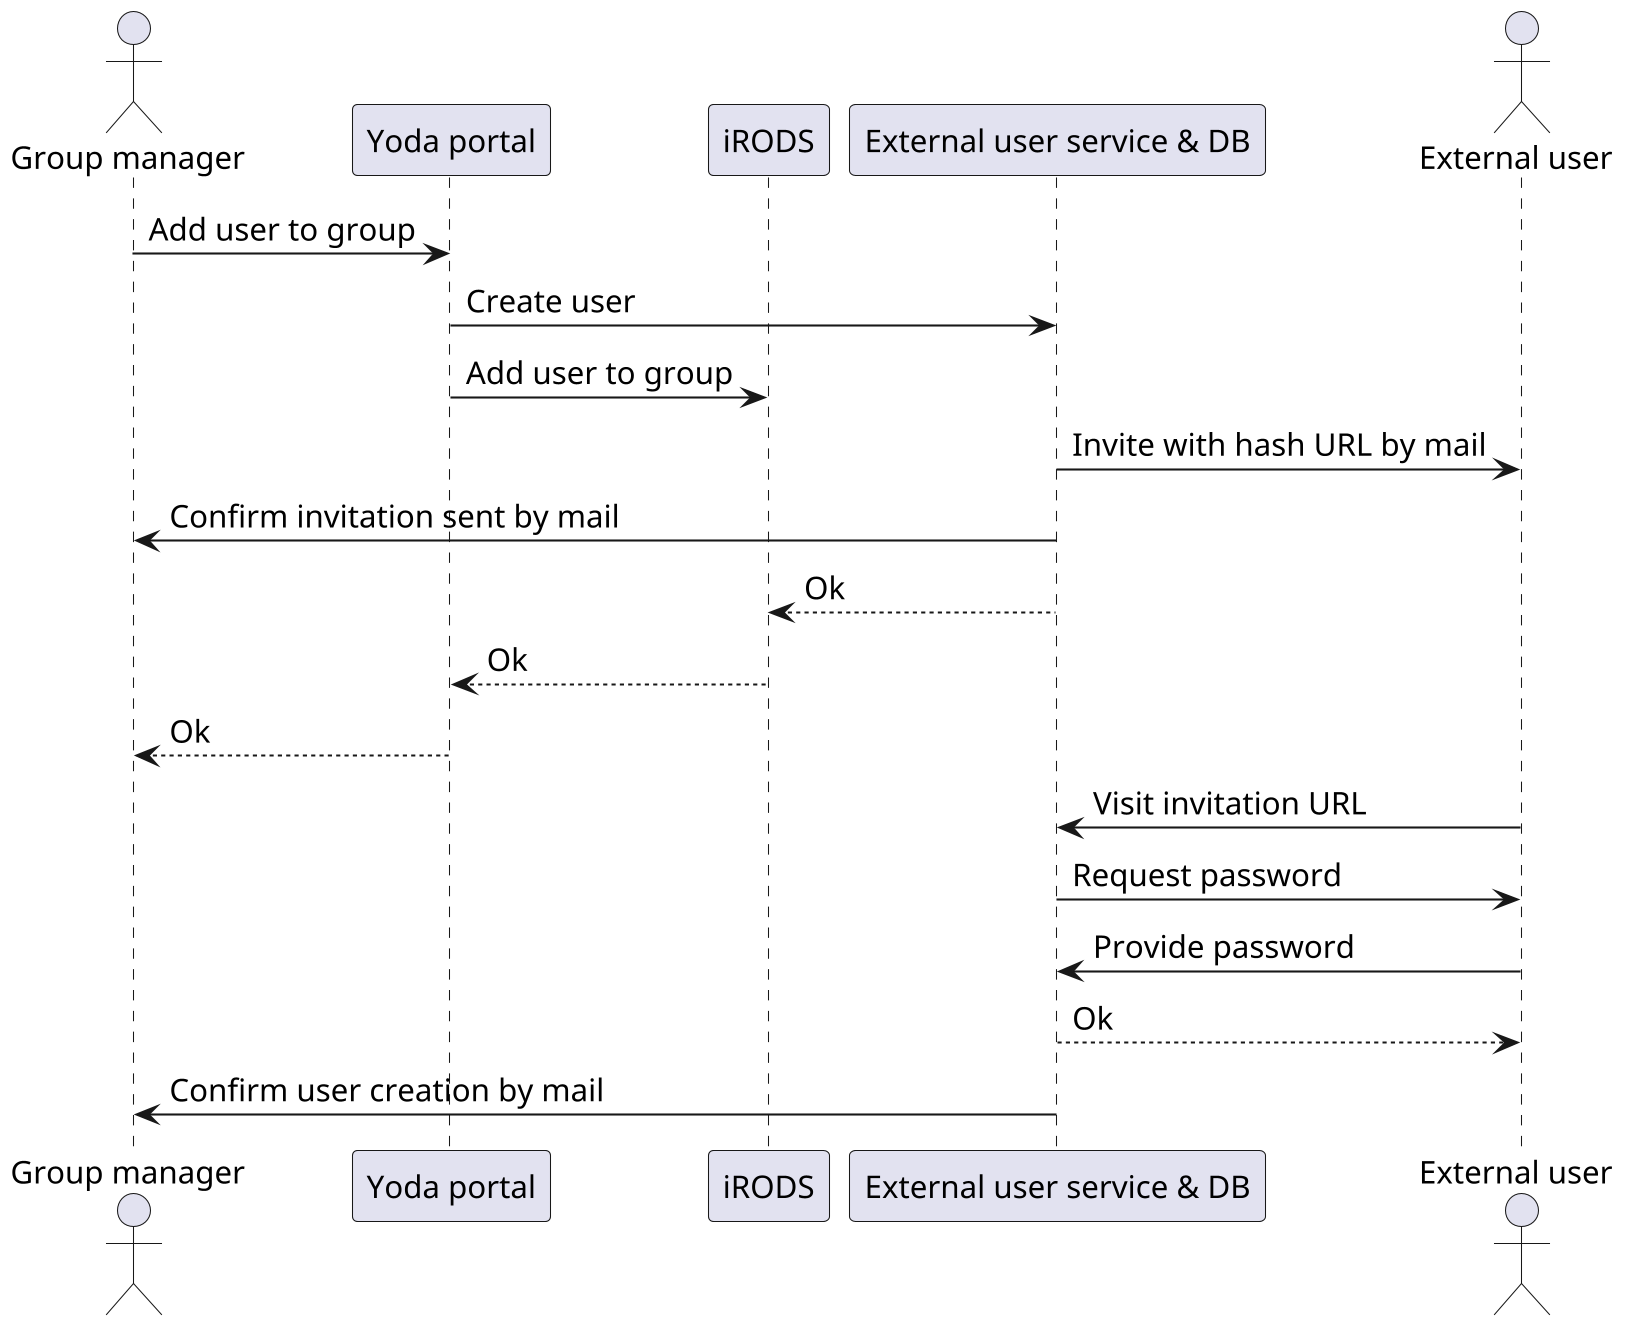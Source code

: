@startuml

skinparam defaultFontName CMU Serif
skinparam defaultFontSize 15
skinparam shadowing false
skinparam dpi 200

actor       "Group manager" as gm
participant "Yoda portal" as portal
participant "iRODS" as irods
participant "External user service & DB" as eus
actor       "External user" as user

gm      -> portal : Add user to group
portal  -> eus    : Create user
portal  -> irods  : Add user to group
eus     -> user   : Invite with hash URL by mail
gm      <- eus    : Confirm invitation sent by mail
irods  <-- eus    : Ok
portal <-- irods  : Ok
gm     <-- portal : Ok
eus     <- user   : Visit invitation URL
eus     -> user   : Request password
eus     <- user   : Provide password
eus    --> user   : Ok
gm      <- eus    : Confirm user creation by mail

@enduml

